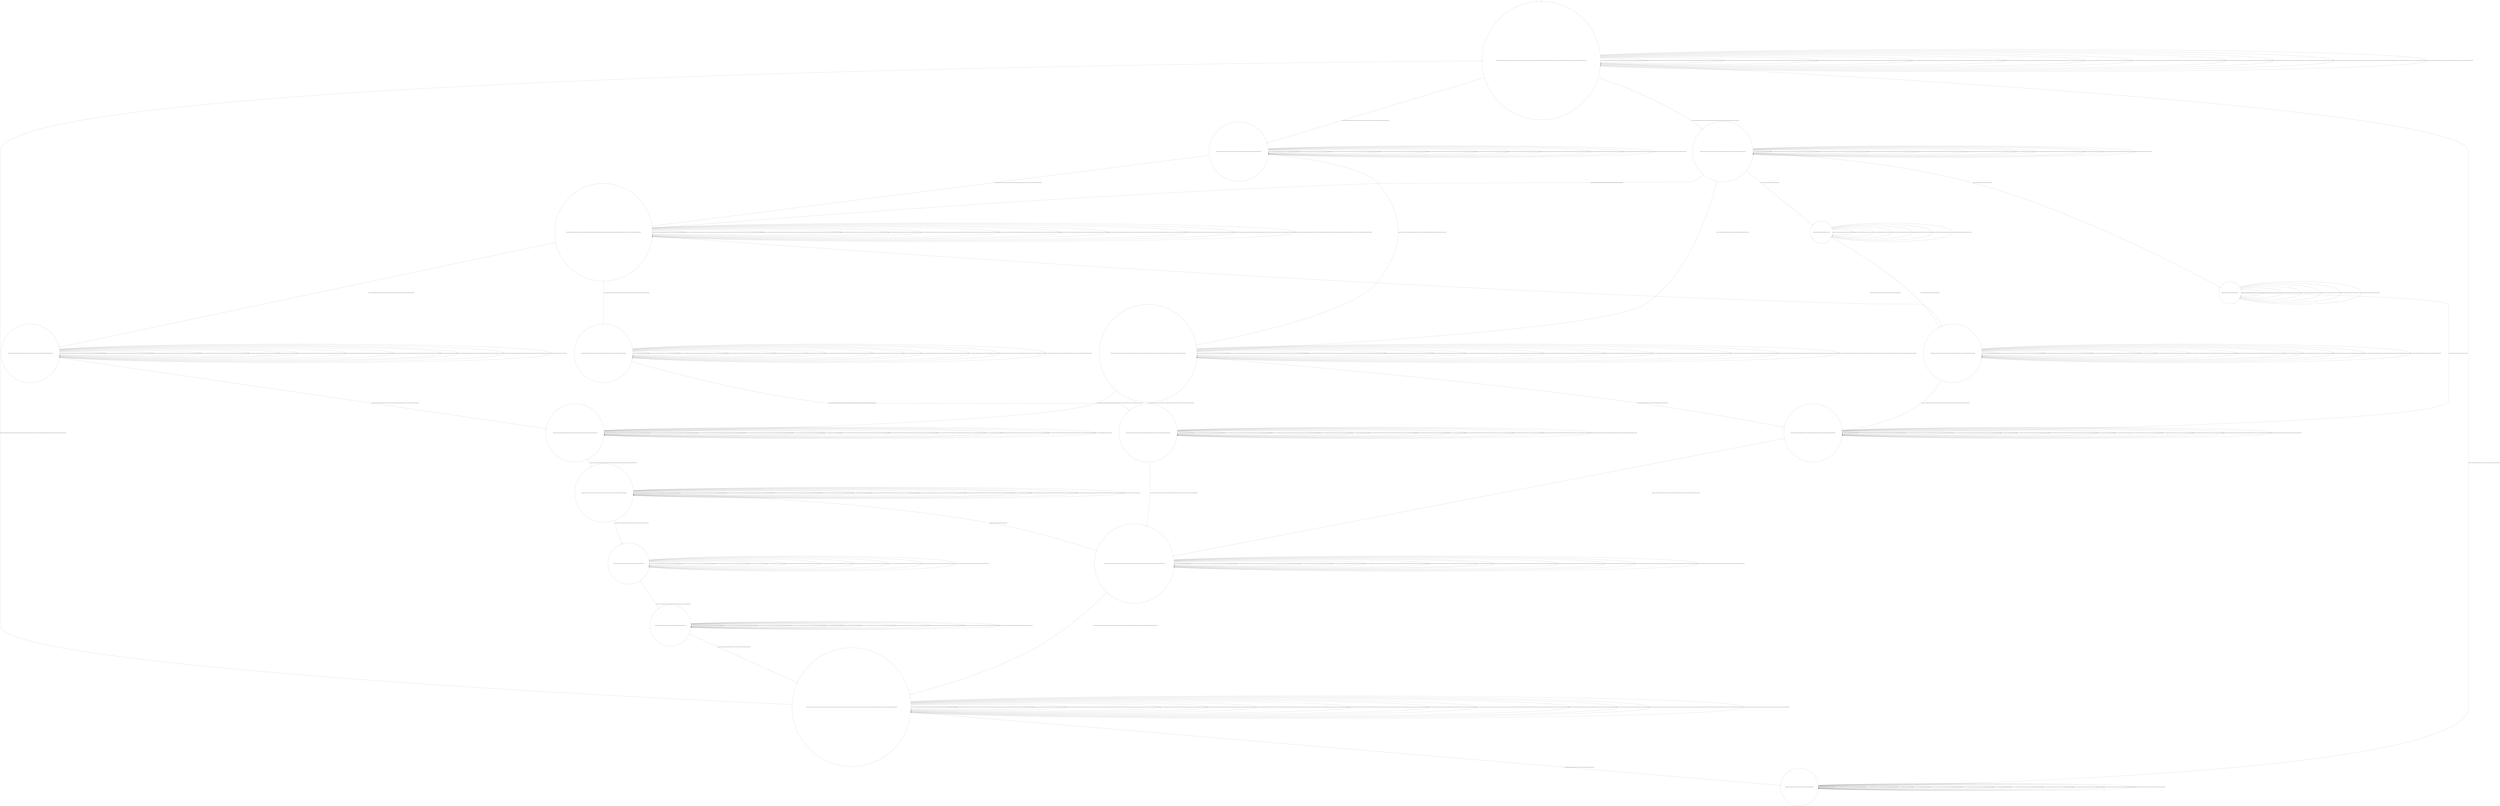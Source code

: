 digraph g {
	edge [lblstyle="above, sloped"];
	s0 [shape="circle" label="0@[((DOL and TEA and not TON and not CAP and not EUR and not COF) or (EUR and COF and not DOL and not TEA and not TON and not CAP) or (DOL and CAP and TON and not TEA and not EUR and not COF) or (EUR and CAP and TON and not DOL and not TEA and not COF) or (EUR and COF and TEA and TON and not DOL and not CAP) or (DOL and COF and TEA and CAP and TON and not EUR))]"];
	s1 [shape="circle" label="1@[((DOL and TEA and not TON and not CAP and not EUR and not COF) or (DOL and CAP and TON and not TEA and not EUR and not COF) or (DOL and COF and TEA and CAP and TON and not EUR))]"];
	s2 [shape="circle" label="2@[((EUR and COF and not DOL and not TEA and not TON and not CAP) or (EUR and CAP and TON and not DOL and not TEA and not COF) or (EUR and COF and TEA and TON and not DOL and not CAP))]"];
	s3 [shape="circle" label="3@[((DOL and TEA and not TON and not CAP and not EUR and not COF) or (DOL and CAP and TON and not TEA and not EUR and not COF) or (EUR and CAP and TON and not DOL and not TEA and not COF) or (EUR and COF and TEA and TON and not DOL and not CAP) or (DOL and COF and TEA and CAP and TON and not EUR))]"];
	s4 [shape="circle" label="4@[((DOL and TEA and not TON and not CAP and not EUR and not COF) or (DOL and CAP and TON and not TEA and not EUR and not COF) or (EUR and CAP and TON and not DOL and not TEA and not COF) or (EUR and COF and TEA and TON and not DOL and not CAP) or (DOL and COF and TEA and CAP and TON and not EUR))]"];
	s5 [shape="circle" label="5@[((EUR and COF and not DOL and not TEA and not TON and not CAP))]"];
	s6 [shape="circle" label="6@[((EUR and COF and not DOL and not TEA and not TON and not CAP))]"];
	s7 [shape="circle" label="7@[((DOL and CAP and TON and not TEA and not EUR and not COF) or (EUR and CAP and TON and not DOL and not TEA and not COF) or (DOL and COF and TEA and CAP and TON and not EUR))]"];
	s8 [shape="circle" label="8@[((EUR and COF and not DOL and not TEA and not TON and not CAP) or (EUR and COF and TEA and TON and not DOL and not CAP) or (DOL and COF and TEA and CAP and TON and not EUR))]"];
	s9 [shape="circle" label="9@[((DOL and TEA and not TON and not CAP and not EUR and not COF) or (EUR and COF and TEA and TON and not DOL and not CAP) or (DOL and COF and TEA and CAP and TON and not EUR))]"];
	s10 [shape="circle" label="10@[((DOL and CAP and TON and not TEA and not EUR and not COF) or (EUR and CAP and TON and not DOL and not TEA and not COF) or (DOL and COF and TEA and CAP and TON and not EUR))]"];
	s11 [shape="circle" label="11@[((EUR and COF and not DOL and not TEA and not TON and not CAP) or (EUR and COF and TEA and TON and not DOL and not CAP) or (DOL and COF and TEA and CAP and TON and not EUR))]"];
	s12 [shape="circle" label="12@[((DOL and TEA and not TON and not CAP and not EUR and not COF) or (EUR and COF and TEA and TON and not DOL and not CAP) or (DOL and COF and TEA and CAP and TON and not EUR))]"];
	s13 [shape="circle" label="13@[((DOL and CAP and TON and not TEA and not EUR and not COF) or (EUR and CAP and TON and not DOL and not TEA and not COF) or (DOL and COF and TEA and CAP and TON and not EUR))]"];
	s14 [shape="circle" label="14@[((DOL and TEA and not TON and not CAP and not EUR and not COF) or (EUR and COF and not DOL and not TEA and not TON and not CAP) or (EUR and COF and TEA and TON and not DOL and not CAP) or (DOL and COF and TEA and CAP and TON and not EUR))]"];
	s15 [shape="circle" label="15@[((DOL and CAP and TON and not TEA and not EUR and not COF) or (EUR and CAP and TON and not DOL and not TEA and not COF))]"];
	s16 [shape="circle" label="16@[((DOL and TEA and not TON and not CAP and not EUR and not COF) or (EUR and COF and not DOL and not TEA and not TON and not CAP) or (DOL and CAP and TON and not TEA and not EUR and not COF) or (EUR and CAP and TON and not DOL and not TEA and not COF) or (EUR and COF and TEA and TON and not DOL and not CAP) or (DOL and COF and TEA and CAP and TON and not EUR))]"];
	s17 [shape="circle" label="17@[((DOL and CAP and TON and not TEA and not EUR and not COF) or (EUR and CAP and TON and not DOL and not TEA and not COF))]"];
	s18 [shape="circle" label="18@[((EUR and COF and TEA and TON and not DOL and not CAP) or (DOL and COF and TEA and CAP and TON and not EUR))]"];
	s0 -> s0 [label="cap / nok() [((DOL and CAP and TON and not TEA and not EUR and not COF) or (EUR and CAP and TON and not DOL and not TEA and not COF) or (DOL and COF and TEA and CAP and TON and not EUR))]"];
	s0 -> s0 [label="coffee / nok() [((EUR and COF and not DOL and not TEA and not TON and not CAP) or (DOL and CAP and TON and not TEA and not EUR and not COF) or (EUR and CAP and TON and not DOL and not TEA and not COF) or (EUR and COF and TEA and TON and not DOL and not CAP) or (DOL and COF and TEA and CAP and TON and not EUR))]"];
	s0 -> s0 [label="cup_taken / nok() [((DOL and TEA and not TON and not CAP and not EUR and not COF) or (EUR and COF and not DOL and not TEA and not TON and not CAP) or (DOL and CAP and TON and not TEA and not EUR and not COF) or (EUR and CAP and TON and not DOL and not TEA and not COF) or (EUR and COF and TEA and TON and not DOL and not CAP) or (DOL and COF and TEA and CAP and TON and not EUR))]"];
	s0 -> s0 [label="display_done / nok() [((DOL and TEA and not TON and not CAP and not EUR and not COF) or (EUR and COF and not DOL and not TEA and not TON and not CAP) or (DOL and CAP and TON and not TEA and not EUR and not COF) or (EUR and CAP and TON and not DOL and not TEA and not COF) or (EUR and COF and TEA and TON and not DOL and not CAP) or (DOL and COF and TEA and CAP and TON and not EUR))]"];
	s0 -> s1 [label="dollar / ok() [((DOL and TEA and not TON and not CAP and not EUR and not COF) or (DOL and CAP and TON and not TEA and not EUR and not COF) or (DOL and COF and TEA and CAP and TON and not EUR))]"];
	s0 -> s2 [label="euro / ok() [((EUR and COF and not DOL and not TEA and not TON and not CAP) or (EUR and CAP and TON and not DOL and not TEA and not COF) or (EUR and COF and TEA and TON and not DOL and not CAP))]"];
	s0 -> s0 [label="no_sugar / nok() [((DOL and TEA and not TON and not CAP and not EUR and not COF) or (EUR and COF and not DOL and not TEA and not TON and not CAP) or (DOL and CAP and TON and not TEA and not EUR and not COF) or (EUR and CAP and TON and not DOL and not TEA and not COF) or (EUR and COF and TEA and TON and not DOL and not CAP) or (DOL and COF and TEA and CAP and TON and not EUR))]"];
	s0 -> s0 [label="pour_coffee / nok() [((EUR and COF and not DOL and not TEA and not TON and not CAP) or (DOL and CAP and TON and not TEA and not EUR and not COF) or (EUR and CAP and TON and not DOL and not TEA and not COF) or (EUR and COF and TEA and TON and not DOL and not CAP) or (DOL and COF and TEA and CAP and TON and not EUR))]"];
	s0 -> s0 [label="pour_milk / nok() [((DOL and CAP and TON and not TEA and not EUR and not COF) or (EUR and CAP and TON and not DOL and not TEA and not COF) or (DOL and COF and TEA and CAP and TON and not EUR))]"];
	s0 -> s0 [label="pour_sugar / nok() [((DOL and TEA and not TON and not CAP and not EUR and not COF) or (EUR and COF and not DOL and not TEA and not TON and not CAP) or (DOL and CAP and TON and not TEA and not EUR and not COF) or (EUR and CAP and TON and not DOL and not TEA and not COF) or (EUR and COF and TEA and TON and not DOL and not CAP) or (DOL and COF and TEA and CAP and TON and not EUR))]"];
	s0 -> s0 [label="pour_tea / nok() [((DOL and TEA and not TON and not CAP and not EUR and not COF) or (EUR and COF and TEA and TON and not DOL and not CAP) or (DOL and COF and TEA and CAP and TON and not EUR))]"];
	s0 -> s0 [label="ring / nok() [((DOL and CAP and TON and not TEA and not EUR and not COF) or (EUR and CAP and TON and not DOL and not TEA and not COF) or (EUR and COF and TEA and TON and not DOL and not CAP) or (DOL and COF and TEA and CAP and TON and not EUR))]"];
	s0 -> s0 [label="sugar / nok() [((DOL and TEA and not TON and not CAP and not EUR and not COF) or (EUR and COF and not DOL and not TEA and not TON and not CAP) or (DOL and CAP and TON and not TEA and not EUR and not COF) or (EUR and CAP and TON and not DOL and not TEA and not COF) or (EUR and COF and TEA and TON and not DOL and not CAP) or (DOL and COF and TEA and CAP and TON and not EUR))]"];
	s0 -> s0 [label="tea / nok() [((DOL and TEA and not TON and not CAP and not EUR and not COF) or (EUR and COF and TEA and TON and not DOL and not CAP) or (DOL and COF and TEA and CAP and TON and not EUR))]"];
	s1 -> s1 [label="cap / nok() [((DOL and CAP and TON and not TEA and not EUR and not COF) or (DOL and COF and TEA and CAP and TON and not EUR))]"];
	s1 -> s1 [label="coffee / nok() [((DOL and CAP and TON and not TEA and not EUR and not COF) or (DOL and COF and TEA and CAP and TON and not EUR))]"];
	s1 -> s1 [label="cup_taken / nok() [((DOL and TEA and not TON and not CAP and not EUR and not COF) or (DOL and CAP and TON and not TEA and not EUR and not COF) or (DOL and COF and TEA and CAP and TON and not EUR))]"];
	s1 -> s1 [label="display_done / nok() [((DOL and TEA and not TON and not CAP and not EUR and not COF) or (DOL and CAP and TON and not TEA and not EUR and not COF) or (DOL and COF and TEA and CAP and TON and not EUR))]"];
	s1 -> s1 [label="dollar / nok() [((DOL and TEA and not TON and not CAP and not EUR and not COF) or (DOL and CAP and TON and not TEA and not EUR and not COF) or (DOL and COF and TEA and CAP and TON and not EUR))]"];
	s1 -> s3 [label="no_sugar / ok() [((DOL and TEA and not TON and not CAP and not EUR and not COF) or (DOL and CAP and TON and not TEA and not EUR and not COF) or (DOL and COF and TEA and CAP and TON and not EUR))]"];
	s1 -> s1 [label="pour_coffee / nok() [((DOL and CAP and TON and not TEA and not EUR and not COF) or (DOL and COF and TEA and CAP and TON and not EUR))]"];
	s1 -> s1 [label="pour_milk / nok() [((DOL and CAP and TON and not TEA and not EUR and not COF) or (DOL and COF and TEA and CAP and TON and not EUR))]"];
	s1 -> s1 [label="pour_sugar / nok() [((DOL and TEA and not TON and not CAP and not EUR and not COF) or (DOL and CAP and TON and not TEA and not EUR and not COF) or (DOL and COF and TEA and CAP and TON and not EUR))]"];
	s1 -> s1 [label="pour_tea / nok() [((DOL and TEA and not TON and not CAP and not EUR and not COF) or (DOL and COF and TEA and CAP and TON and not EUR))]"];
	s1 -> s1 [label="ring / nok() [((DOL and CAP and TON and not TEA and not EUR and not COF) or (DOL and COF and TEA and CAP and TON and not EUR))]"];
	s1 -> s4 [label="sugar / ok() [((DOL and TEA and not TON and not CAP and not EUR and not COF) or (DOL and CAP and TON and not TEA and not EUR and not COF) or (DOL and COF and TEA and CAP and TON and not EUR))]"];
	s1 -> s1 [label="tea / nok() [((DOL and TEA and not TON and not CAP and not EUR and not COF) or (DOL and COF and TEA and CAP and TON and not EUR))]"];
	s2 -> s2 [label="cap / nok() [((EUR and CAP and TON and not DOL and not TEA and not COF))]"];
	s2 -> s2 [label="coffee / nok() [((EUR and COF and not DOL and not TEA and not TON and not CAP) or (EUR and CAP and TON and not DOL and not TEA and not COF) or (EUR and COF and TEA and TON and not DOL and not CAP))]"];
	s2 -> s2 [label="cup_taken / nok() [((EUR and COF and not DOL and not TEA and not TON and not CAP) or (EUR and CAP and TON and not DOL and not TEA and not COF) or (EUR and COF and TEA and TON and not DOL and not CAP))]"];
	s2 -> s2 [label="display_done / nok() [((EUR and COF and not DOL and not TEA and not TON and not CAP) or (EUR and CAP and TON and not DOL and not TEA and not COF) or (EUR and COF and TEA and TON and not DOL and not CAP))]"];
	s2 -> s2 [label="euro / nok() [((EUR and COF and not DOL and not TEA and not TON and not CAP) or (EUR and CAP and TON and not DOL and not TEA and not COF) or (EUR and COF and TEA and TON and not DOL and not CAP))]"];
	s2 -> s5 [label="no_sugar / ok() [((EUR and COF and not DOL and not TEA and not TON and not CAP))]"];
	s2 -> s3 [label="no_sugar / ok() [((EUR and CAP and TON and not DOL and not TEA and not COF) or (EUR and COF and TEA and TON and not DOL and not CAP))]"];
	s2 -> s2 [label="pour_coffee / nok() [((EUR and COF and not DOL and not TEA and not TON and not CAP) or (EUR and CAP and TON and not DOL and not TEA and not COF) or (EUR and COF and TEA and TON and not DOL and not CAP))]"];
	s2 -> s2 [label="pour_milk / nok() [((EUR and CAP and TON and not DOL and not TEA and not COF))]"];
	s2 -> s2 [label="pour_sugar / nok() [((EUR and COF and not DOL and not TEA and not TON and not CAP) or (EUR and CAP and TON and not DOL and not TEA and not COF) or (EUR and COF and TEA and TON and not DOL and not CAP))]"];
	s2 -> s2 [label="pour_tea / nok() [((EUR and COF and TEA and TON and not DOL and not CAP))]"];
	s2 -> s2 [label="ring / nok() [((EUR and CAP and TON and not DOL and not TEA and not COF) or (EUR and COF and TEA and TON and not DOL and not CAP))]"];
	s2 -> s6 [label="sugar / ok() [((EUR and COF and not DOL and not TEA and not TON and not CAP))]"];
	s2 -> s4 [label="sugar / ok() [((EUR and CAP and TON and not DOL and not TEA and not COF) or (EUR and COF and TEA and TON and not DOL and not CAP))]"];
	s2 -> s2 [label="tea / nok() [((EUR and COF and TEA and TON and not DOL and not CAP))]"];
	s3 -> s7 [label="cap / ok() [((DOL and CAP and TON and not TEA and not EUR and not COF) or (EUR and CAP and TON and not DOL and not TEA and not COF) or (DOL and COF and TEA and CAP and TON and not EUR))]"];
	s3 -> s3 [label="coffee / Ω [((DOL and CAP and TON and not TEA and not EUR and not COF) or (EUR and CAP and TON and not DOL and not TEA and not COF))]"];
	s3 -> s8 [label="coffee / ok() [((EUR and COF and TEA and TON and not DOL and not CAP) or (DOL and COF and TEA and CAP and TON and not EUR))]"];
	s3 -> s3 [label="cup_taken / nok() [((DOL and TEA and not TON and not CAP and not EUR and not COF) or (DOL and CAP and TON and not TEA and not EUR and not COF) or (EUR and CAP and TON and not DOL and not TEA and not COF) or (EUR and COF and TEA and TON and not DOL and not CAP) or (DOL and COF and TEA and CAP and TON and not EUR))]"];
	s3 -> s3 [label="display_done / nok() [((DOL and TEA and not TON and not CAP and not EUR and not COF) or (DOL and CAP and TON and not TEA and not EUR and not COF) or (EUR and CAP and TON and not DOL and not TEA and not COF) or (EUR and COF and TEA and TON and not DOL and not CAP) or (DOL and COF and TEA and CAP and TON and not EUR))]"];
	s3 -> s3 [label="dollar / nok() [((DOL and TEA and not TON and not CAP and not EUR and not COF) or (DOL and CAP and TON and not TEA and not EUR and not COF) or (DOL and COF and TEA and CAP and TON and not EUR))]"];
	s3 -> s3 [label="euro / nok() [((EUR and CAP and TON and not DOL and not TEA and not COF) or (EUR and COF and TEA and TON and not DOL and not CAP))]"];
	s3 -> s3 [label="no_sugar / nok() [((DOL and TEA and not TON and not CAP and not EUR and not COF) or (DOL and CAP and TON and not TEA and not EUR and not COF) or (EUR and CAP and TON and not DOL and not TEA and not COF) or (EUR and COF and TEA and TON and not DOL and not CAP) or (DOL and COF and TEA and CAP and TON and not EUR))]"];
	s3 -> s3 [label="pour_coffee / nok() [((DOL and CAP and TON and not TEA and not EUR and not COF) or (EUR and CAP and TON and not DOL and not TEA and not COF) or (EUR and COF and TEA and TON and not DOL and not CAP) or (DOL and COF and TEA and CAP and TON and not EUR))]"];
	s3 -> s3 [label="pour_milk / nok() [((DOL and CAP and TON and not TEA and not EUR and not COF) or (EUR and CAP and TON and not DOL and not TEA and not COF) or (DOL and COF and TEA and CAP and TON and not EUR))]"];
	s3 -> s3 [label="pour_sugar / nok() [((DOL and TEA and not TON and not CAP and not EUR and not COF) or (DOL and CAP and TON and not TEA and not EUR and not COF) or (EUR and CAP and TON and not DOL and not TEA and not COF) or (EUR and COF and TEA and TON and not DOL and not CAP) or (DOL and COF and TEA and CAP and TON and not EUR))]"];
	s3 -> s3 [label="pour_tea / nok() [((DOL and TEA and not TON and not CAP and not EUR and not COF) or (EUR and COF and TEA and TON and not DOL and not CAP) or (DOL and COF and TEA and CAP and TON and not EUR))]"];
	s3 -> s3 [label="ring / nok() [((DOL and CAP and TON and not TEA and not EUR and not COF) or (EUR and CAP and TON and not DOL and not TEA and not COF) or (EUR and COF and TEA and TON and not DOL and not CAP) or (DOL and COF and TEA and CAP and TON and not EUR))]"];
	s3 -> s3 [label="sugar / void() [((DOL and TEA and not TON and not CAP and not EUR and not COF) or (DOL and CAP and TON and not TEA and not EUR and not COF) or (EUR and CAP and TON and not DOL and not TEA and not COF) or (EUR and COF and TEA and TON and not DOL and not CAP) or (DOL and COF and TEA and CAP and TON and not EUR))]"];
	s3 -> s9 [label="tea / ok() [((DOL and TEA and not TON and not CAP and not EUR and not COF) or (EUR and COF and TEA and TON and not DOL and not CAP) or (DOL and COF and TEA and CAP and TON and not EUR))]"];
	s4 -> s10 [label="cap / ok() [((DOL and CAP and TON and not TEA and not EUR and not COF) or (EUR and CAP and TON and not DOL and not TEA and not COF) or (DOL and COF and TEA and CAP and TON and not EUR))]"];
	s4 -> s4 [label="coffee / Ω [((DOL and CAP and TON and not TEA and not EUR and not COF) or (EUR and CAP and TON and not DOL and not TEA and not COF))]"];
	s4 -> s11 [label="coffee / ok() [((EUR and COF and TEA and TON and not DOL and not CAP) or (DOL and COF and TEA and CAP and TON and not EUR))]"];
	s4 -> s4 [label="cup_taken / nok() [((DOL and TEA and not TON and not CAP and not EUR and not COF) or (DOL and CAP and TON and not TEA and not EUR and not COF) or (EUR and CAP and TON and not DOL and not TEA and not COF) or (EUR and COF and TEA and TON and not DOL and not CAP) or (DOL and COF and TEA and CAP and TON and not EUR))]"];
	s4 -> s4 [label="display_done / nok() [((DOL and TEA and not TON and not CAP and not EUR and not COF) or (DOL and CAP and TON and not TEA and not EUR and not COF) or (EUR and CAP and TON and not DOL and not TEA and not COF) or (EUR and COF and TEA and TON and not DOL and not CAP) or (DOL and COF and TEA and CAP and TON and not EUR))]"];
	s4 -> s4 [label="dollar / nok() [((DOL and TEA and not TON and not CAP and not EUR and not COF) or (DOL and CAP and TON and not TEA and not EUR and not COF) or (DOL and COF and TEA and CAP and TON and not EUR))]"];
	s4 -> s4 [label="euro / nok() [((EUR and CAP and TON and not DOL and not TEA and not COF) or (EUR and COF and TEA and TON and not DOL and not CAP))]"];
	s4 -> s4 [label="no_sugar / void() [((DOL and TEA and not TON and not CAP and not EUR and not COF) or (DOL and CAP and TON and not TEA and not EUR and not COF) or (EUR and CAP and TON and not DOL and not TEA and not COF) or (EUR and COF and TEA and TON and not DOL and not CAP) or (DOL and COF and TEA and CAP and TON and not EUR))]"];
	s4 -> s4 [label="pour_coffee / nok() [((DOL and CAP and TON and not TEA and not EUR and not COF) or (EUR and CAP and TON and not DOL and not TEA and not COF) or (EUR and COF and TEA and TON and not DOL and not CAP) or (DOL and COF and TEA and CAP and TON and not EUR))]"];
	s4 -> s4 [label="pour_milk / nok() [((DOL and CAP and TON and not TEA and not EUR and not COF) or (EUR and CAP and TON and not DOL and not TEA and not COF) or (DOL and COF and TEA and CAP and TON and not EUR))]"];
	s4 -> s4 [label="pour_sugar / nok() [((DOL and TEA and not TON and not CAP and not EUR and not COF) or (DOL and CAP and TON and not TEA and not EUR and not COF) or (EUR and CAP and TON and not DOL and not TEA and not COF) or (EUR and COF and TEA and TON and not DOL and not CAP) or (DOL and COF and TEA and CAP and TON and not EUR))]"];
	s4 -> s4 [label="pour_tea / nok() [((DOL and TEA and not TON and not CAP and not EUR and not COF) or (EUR and COF and TEA and TON and not DOL and not CAP) or (DOL and COF and TEA and CAP and TON and not EUR))]"];
	s4 -> s4 [label="ring / nok() [((DOL and CAP and TON and not TEA and not EUR and not COF) or (EUR and CAP and TON and not DOL and not TEA and not COF) or (EUR and COF and TEA and TON and not DOL and not CAP) or (DOL and COF and TEA and CAP and TON and not EUR))]"];
	s4 -> s4 [label="sugar / nok() [((DOL and TEA and not TON and not CAP and not EUR and not COF) or (DOL and CAP and TON and not TEA and not EUR and not COF) or (EUR and CAP and TON and not DOL and not TEA and not COF) or (EUR and COF and TEA and TON and not DOL and not CAP) or (DOL and COF and TEA and CAP and TON and not EUR))]"];
	s4 -> s12 [label="tea / ok() [((DOL and TEA and not TON and not CAP and not EUR and not COF) or (EUR and COF and TEA and TON and not DOL and not CAP) or (DOL and COF and TEA and CAP and TON and not EUR))]"];
	s5 -> s8 [label="coffee / ok() [((EUR and COF and not DOL and not TEA and not TON and not CAP))]"];
	s5 -> s5 [label="cup_taken / nok() [((EUR and COF and not DOL and not TEA and not TON and not CAP))]"];
	s5 -> s5 [label="display_done / nok() [((EUR and COF and not DOL and not TEA and not TON and not CAP))]"];
	s5 -> s5 [label="euro / nok() [((EUR and COF and not DOL and not TEA and not TON and not CAP))]"];
	s5 -> s5 [label="no_sugar / nok() [((EUR and COF and not DOL and not TEA and not TON and not CAP))]"];
	s5 -> s5 [label="pour_coffee / nok() [((EUR and COF and not DOL and not TEA and not TON and not CAP))]"];
	s5 -> s5 [label="pour_sugar / nok() [((EUR and COF and not DOL and not TEA and not TON and not CAP))]"];
	s5 -> s5 [label="sugar / void() [((EUR and COF and not DOL and not TEA and not TON and not CAP))]"];
	s6 -> s11 [label="coffee / ok() [((EUR and COF and not DOL and not TEA and not TON and not CAP))]"];
	s6 -> s6 [label="cup_taken / nok() [((EUR and COF and not DOL and not TEA and not TON and not CAP))]"];
	s6 -> s6 [label="display_done / nok() [((EUR and COF and not DOL and not TEA and not TON and not CAP))]"];
	s6 -> s6 [label="euro / nok() [((EUR and COF and not DOL and not TEA and not TON and not CAP))]"];
	s6 -> s6 [label="no_sugar / void() [((EUR and COF and not DOL and not TEA and not TON and not CAP))]"];
	s6 -> s6 [label="pour_coffee / nok() [((EUR and COF and not DOL and not TEA and not TON and not CAP))]"];
	s6 -> s6 [label="pour_sugar / nok() [((EUR and COF and not DOL and not TEA and not TON and not CAP))]"];
	s6 -> s6 [label="sugar / nok() [((EUR and COF and not DOL and not TEA and not TON and not CAP))]"];
	s7 -> s7 [label="cap / nok() [((DOL and CAP and TON and not TEA and not EUR and not COF) or (EUR and CAP and TON and not DOL and not TEA and not COF) or (DOL and COF and TEA and CAP and TON and not EUR))]"];
	s7 -> s7 [label="coffee / void() [((DOL and CAP and TON and not TEA and not EUR and not COF) or (EUR and CAP and TON and not DOL and not TEA and not COF) or (DOL and COF and TEA and CAP and TON and not EUR))]"];
	s7 -> s7 [label="cup_taken / nok() [((DOL and CAP and TON and not TEA and not EUR and not COF) or (EUR and CAP and TON and not DOL and not TEA and not COF) or (DOL and COF and TEA and CAP and TON and not EUR))]"];
	s7 -> s7 [label="display_done / nok() [((DOL and CAP and TON and not TEA and not EUR and not COF) or (EUR and CAP and TON and not DOL and not TEA and not COF) or (DOL and COF and TEA and CAP and TON and not EUR))]"];
	s7 -> s7 [label="dollar / nok() [((DOL and CAP and TON and not TEA and not EUR and not COF) or (DOL and COF and TEA and CAP and TON and not EUR))]"];
	s7 -> s7 [label="euro / nok() [((EUR and CAP and TON and not DOL and not TEA and not COF))]"];
	s7 -> s7 [label="no_sugar / nok() [((DOL and CAP and TON and not TEA and not EUR and not COF) or (EUR and CAP and TON and not DOL and not TEA and not COF) or (DOL and COF and TEA and CAP and TON and not EUR))]"];
	s7 -> s7 [label="pour_coffee / nok() [((DOL and CAP and TON and not TEA and not EUR and not COF) or (EUR and CAP and TON and not DOL and not TEA and not COF) or (DOL and COF and TEA and CAP and TON and not EUR))]"];
	s7 -> s13 [label="pour_milk / ok() [((DOL and CAP and TON and not TEA and not EUR and not COF) or (EUR and CAP and TON and not DOL and not TEA and not COF) or (DOL and COF and TEA and CAP and TON and not EUR))]"];
	s7 -> s7 [label="pour_sugar / nok() [((DOL and CAP and TON and not TEA and not EUR and not COF) or (EUR and CAP and TON and not DOL and not TEA and not COF) or (DOL and COF and TEA and CAP and TON and not EUR))]"];
	s7 -> s7 [label="pour_tea / nok() [((DOL and COF and TEA and CAP and TON and not EUR))]"];
	s7 -> s7 [label="ring / nok() [((DOL and CAP and TON and not TEA and not EUR and not COF) or (EUR and CAP and TON and not DOL and not TEA and not COF) or (DOL and COF and TEA and CAP and TON and not EUR))]"];
	s7 -> s7 [label="sugar / nok() [((DOL and CAP and TON and not TEA and not EUR and not COF) or (EUR and CAP and TON and not DOL and not TEA and not COF) or (DOL and COF and TEA and CAP and TON and not EUR))]"];
	s7 -> s7 [label="tea / void() [((DOL and COF and TEA and CAP and TON and not EUR))]"];
	s8 -> s8 [label="cap / void() [((DOL and COF and TEA and CAP and TON and not EUR))]"];
	s8 -> s8 [label="coffee / nok() [((EUR and COF and not DOL and not TEA and not TON and not CAP) or (EUR and COF and TEA and TON and not DOL and not CAP) or (DOL and COF and TEA and CAP and TON and not EUR))]"];
	s8 -> s8 [label="cup_taken / nok() [((EUR and COF and not DOL and not TEA and not TON and not CAP) or (EUR and COF and TEA and TON and not DOL and not CAP) or (DOL and COF and TEA and CAP and TON and not EUR))]"];
	s8 -> s8 [label="display_done / nok() [((EUR and COF and not DOL and not TEA and not TON and not CAP) or (EUR and COF and TEA and TON and not DOL and not CAP) or (DOL and COF and TEA and CAP and TON and not EUR))]"];
	s8 -> s8 [label="dollar / nok() [((DOL and COF and TEA and CAP and TON and not EUR))]"];
	s8 -> s8 [label="euro / nok() [((EUR and COF and not DOL and not TEA and not TON and not CAP) or (EUR and COF and TEA and TON and not DOL and not CAP))]"];
	s8 -> s8 [label="no_sugar / nok() [((EUR and COF and not DOL and not TEA and not TON and not CAP) or (EUR and COF and TEA and TON and not DOL and not CAP) or (DOL and COF and TEA and CAP and TON and not EUR))]"];
	s8 -> s14 [label="pour_coffee / ok() [((EUR and COF and not DOL and not TEA and not TON and not CAP) or (EUR and COF and TEA and TON and not DOL and not CAP) or (DOL and COF and TEA and CAP and TON and not EUR))]"];
	s8 -> s8 [label="pour_milk / nok() [((DOL and COF and TEA and CAP and TON and not EUR))]"];
	s8 -> s8 [label="pour_sugar / nok() [((EUR and COF and not DOL and not TEA and not TON and not CAP) or (EUR and COF and TEA and TON and not DOL and not CAP) or (DOL and COF and TEA and CAP and TON and not EUR))]"];
	s8 -> s8 [label="pour_tea / nok() [((EUR and COF and TEA and TON and not DOL and not CAP) or (DOL and COF and TEA and CAP and TON and not EUR))]"];
	s8 -> s8 [label="ring / nok() [((EUR and COF and TEA and TON and not DOL and not CAP) or (DOL and COF and TEA and CAP and TON and not EUR))]"];
	s8 -> s8 [label="sugar / nok() [((EUR and COF and not DOL and not TEA and not TON and not CAP) or (EUR and COF and TEA and TON and not DOL and not CAP) or (DOL and COF and TEA and CAP and TON and not EUR))]"];
	s8 -> s8 [label="tea / void() [((EUR and COF and TEA and TON and not DOL and not CAP) or (DOL and COF and TEA and CAP and TON and not EUR))]"];
	s9 -> s9 [label="cap / void() [((DOL and COF and TEA and CAP and TON and not EUR))]"];
	s9 -> s9 [label="coffee / void() [((EUR and COF and TEA and TON and not DOL and not CAP) or (DOL and COF and TEA and CAP and TON and not EUR))]"];
	s9 -> s9 [label="cup_taken / nok() [((DOL and TEA and not TON and not CAP and not EUR and not COF) or (EUR and COF and TEA and TON and not DOL and not CAP) or (DOL and COF and TEA and CAP and TON and not EUR))]"];
	s9 -> s9 [label="display_done / nok() [((DOL and TEA and not TON and not CAP and not EUR and not COF) or (EUR and COF and TEA and TON and not DOL and not CAP) or (DOL and COF and TEA and CAP and TON and not EUR))]"];
	s9 -> s9 [label="dollar / nok() [((DOL and TEA and not TON and not CAP and not EUR and not COF) or (DOL and COF and TEA and CAP and TON and not EUR))]"];
	s9 -> s9 [label="euro / nok() [((EUR and COF and TEA and TON and not DOL and not CAP))]"];
	s9 -> s9 [label="no_sugar / nok() [((DOL and TEA and not TON and not CAP and not EUR and not COF) or (EUR and COF and TEA and TON and not DOL and not CAP) or (DOL and COF and TEA and CAP and TON and not EUR))]"];
	s9 -> s9 [label="pour_coffee / nok() [((EUR and COF and TEA and TON and not DOL and not CAP) or (DOL and COF and TEA and CAP and TON and not EUR))]"];
	s9 -> s9 [label="pour_milk / nok() [((DOL and COF and TEA and CAP and TON and not EUR))]"];
	s9 -> s9 [label="pour_sugar / nok() [((DOL and TEA and not TON and not CAP and not EUR and not COF) or (EUR and COF and TEA and TON and not DOL and not CAP) or (DOL and COF and TEA and CAP and TON and not EUR))]"];
	s9 -> s14 [label="pour_tea / ok() [((DOL and TEA and not TON and not CAP and not EUR and not COF) or (EUR and COF and TEA and TON and not DOL and not CAP) or (DOL and COF and TEA and CAP and TON and not EUR))]"];
	s9 -> s9 [label="ring / nok() [((EUR and COF and TEA and TON and not DOL and not CAP) or (DOL and COF and TEA and CAP and TON and not EUR))]"];
	s9 -> s9 [label="sugar / nok() [((DOL and TEA and not TON and not CAP and not EUR and not COF) or (EUR and COF and TEA and TON and not DOL and not CAP) or (DOL and COF and TEA and CAP and TON and not EUR))]"];
	s9 -> s9 [label="tea / nok() [((DOL and TEA and not TON and not CAP and not EUR and not COF) or (EUR and COF and TEA and TON and not DOL and not CAP) or (DOL and COF and TEA and CAP and TON and not EUR))]"];
	s10 -> s10 [label="cap / nok() [((DOL and CAP and TON and not TEA and not EUR and not COF) or (EUR and CAP and TON and not DOL and not TEA and not COF) or (DOL and COF and TEA and CAP and TON and not EUR))]"];
	s10 -> s10 [label="coffee / void() [((DOL and CAP and TON and not TEA and not EUR and not COF) or (EUR and CAP and TON and not DOL and not TEA and not COF) or (DOL and COF and TEA and CAP and TON and not EUR))]"];
	s10 -> s10 [label="cup_taken / nok() [((DOL and CAP and TON and not TEA and not EUR and not COF) or (EUR and CAP and TON and not DOL and not TEA and not COF) or (DOL and COF and TEA and CAP and TON and not EUR))]"];
	s10 -> s10 [label="display_done / nok() [((DOL and CAP and TON and not TEA and not EUR and not COF) or (EUR and CAP and TON and not DOL and not TEA and not COF) or (DOL and COF and TEA and CAP and TON and not EUR))]"];
	s10 -> s10 [label="dollar / nok() [((DOL and CAP and TON and not TEA and not EUR and not COF) or (DOL and COF and TEA and CAP and TON and not EUR))]"];
	s10 -> s10 [label="euro / nok() [((EUR and CAP and TON and not DOL and not TEA and not COF))]"];
	s10 -> s10 [label="no_sugar / nok() [((DOL and CAP and TON and not TEA and not EUR and not COF) or (EUR and CAP and TON and not DOL and not TEA and not COF) or (DOL and COF and TEA and CAP and TON and not EUR))]"];
	s10 -> s10 [label="pour_coffee / nok() [((DOL and CAP and TON and not TEA and not EUR and not COF) or (EUR and CAP and TON and not DOL and not TEA and not COF) or (DOL and COF and TEA and CAP and TON and not EUR))]"];
	s10 -> s10 [label="pour_milk / nok() [((DOL and CAP and TON and not TEA and not EUR and not COF) or (EUR and CAP and TON and not DOL and not TEA and not COF) or (DOL and COF and TEA and CAP and TON and not EUR))]"];
	s10 -> s7 [label="pour_sugar / ok() [((DOL and CAP and TON and not TEA and not EUR and not COF) or (EUR and CAP and TON and not DOL and not TEA and not COF) or (DOL and COF and TEA and CAP and TON and not EUR))]"];
	s10 -> s10 [label="pour_tea / nok() [((DOL and COF and TEA and CAP and TON and not EUR))]"];
	s10 -> s10 [label="ring / nok() [((DOL and CAP and TON and not TEA and not EUR and not COF) or (EUR and CAP and TON and not DOL and not TEA and not COF) or (DOL and COF and TEA and CAP and TON and not EUR))]"];
	s10 -> s10 [label="sugar / nok() [((DOL and CAP and TON and not TEA and not EUR and not COF) or (EUR and CAP and TON and not DOL and not TEA and not COF) or (DOL and COF and TEA and CAP and TON and not EUR))]"];
	s10 -> s10 [label="tea / void() [((DOL and COF and TEA and CAP and TON and not EUR))]"];
	s11 -> s11 [label="cap / void() [((DOL and COF and TEA and CAP and TON and not EUR))]"];
	s11 -> s11 [label="coffee / nok() [((EUR and COF and not DOL and not TEA and not TON and not CAP) or (EUR and COF and TEA and TON and not DOL and not CAP) or (DOL and COF and TEA and CAP and TON and not EUR))]"];
	s11 -> s11 [label="cup_taken / nok() [((EUR and COF and not DOL and not TEA and not TON and not CAP) or (EUR and COF and TEA and TON and not DOL and not CAP) or (DOL and COF and TEA and CAP and TON and not EUR))]"];
	s11 -> s11 [label="display_done / nok() [((EUR and COF and not DOL and not TEA and not TON and not CAP) or (EUR and COF and TEA and TON and not DOL and not CAP) or (DOL and COF and TEA and CAP and TON and not EUR))]"];
	s11 -> s11 [label="dollar / nok() [((DOL and COF and TEA and CAP and TON and not EUR))]"];
	s11 -> s11 [label="euro / nok() [((EUR and COF and not DOL and not TEA and not TON and not CAP) or (EUR and COF and TEA and TON and not DOL and not CAP))]"];
	s11 -> s11 [label="no_sugar / nok() [((EUR and COF and not DOL and not TEA and not TON and not CAP) or (EUR and COF and TEA and TON and not DOL and not CAP) or (DOL and COF and TEA and CAP and TON and not EUR))]"];
	s11 -> s11 [label="pour_coffee / nok() [((EUR and COF and not DOL and not TEA and not TON and not CAP) or (EUR and COF and TEA and TON and not DOL and not CAP) or (DOL and COF and TEA and CAP and TON and not EUR))]"];
	s11 -> s11 [label="pour_milk / nok() [((DOL and COF and TEA and CAP and TON and not EUR))]"];
	s11 -> s8 [label="pour_sugar / ok() [((EUR and COF and not DOL and not TEA and not TON and not CAP) or (EUR and COF and TEA and TON and not DOL and not CAP) or (DOL and COF and TEA and CAP and TON and not EUR))]"];
	s11 -> s11 [label="pour_tea / nok() [((EUR and COF and TEA and TON and not DOL and not CAP) or (DOL and COF and TEA and CAP and TON and not EUR))]"];
	s11 -> s11 [label="ring / nok() [((EUR and COF and TEA and TON and not DOL and not CAP) or (DOL and COF and TEA and CAP and TON and not EUR))]"];
	s11 -> s11 [label="sugar / nok() [((EUR and COF and not DOL and not TEA and not TON and not CAP) or (EUR and COF and TEA and TON and not DOL and not CAP) or (DOL and COF and TEA and CAP and TON and not EUR))]"];
	s11 -> s11 [label="tea / void() [((EUR and COF and TEA and TON and not DOL and not CAP) or (DOL and COF and TEA and CAP and TON and not EUR))]"];
	s12 -> s12 [label="cap / void() [((DOL and COF and TEA and CAP and TON and not EUR))]"];
	s12 -> s12 [label="coffee / void() [((EUR and COF and TEA and TON and not DOL and not CAP) or (DOL and COF and TEA and CAP and TON and not EUR))]"];
	s12 -> s12 [label="cup_taken / nok() [((DOL and TEA and not TON and not CAP and not EUR and not COF) or (EUR and COF and TEA and TON and not DOL and not CAP) or (DOL and COF and TEA and CAP and TON and not EUR))]"];
	s12 -> s12 [label="display_done / nok() [((DOL and TEA and not TON and not CAP and not EUR and not COF) or (EUR and COF and TEA and TON and not DOL and not CAP) or (DOL and COF and TEA and CAP and TON and not EUR))]"];
	s12 -> s12 [label="dollar / nok() [((DOL and TEA and not TON and not CAP and not EUR and not COF) or (DOL and COF and TEA and CAP and TON and not EUR))]"];
	s12 -> s12 [label="euro / nok() [((EUR and COF and TEA and TON and not DOL and not CAP))]"];
	s12 -> s12 [label="no_sugar / nok() [((DOL and TEA and not TON and not CAP and not EUR and not COF) or (EUR and COF and TEA and TON and not DOL and not CAP) or (DOL and COF and TEA and CAP and TON and not EUR))]"];
	s12 -> s12 [label="pour_coffee / nok() [((EUR and COF and TEA and TON and not DOL and not CAP) or (DOL and COF and TEA and CAP and TON and not EUR))]"];
	s12 -> s12 [label="pour_milk / nok() [((DOL and COF and TEA and CAP and TON and not EUR))]"];
	s12 -> s9 [label="pour_sugar / ok() [((DOL and TEA and not TON and not CAP and not EUR and not COF) or (EUR and COF and TEA and TON and not DOL and not CAP) or (DOL and COF and TEA and CAP and TON and not EUR))]"];
	s12 -> s12 [label="pour_tea / nok() [((DOL and TEA and not TON and not CAP and not EUR and not COF) or (EUR and COF and TEA and TON and not DOL and not CAP) or (DOL and COF and TEA and CAP and TON and not EUR))]"];
	s12 -> s12 [label="ring / nok() [((EUR and COF and TEA and TON and not DOL and not CAP) or (DOL and COF and TEA and CAP and TON and not EUR))]"];
	s12 -> s12 [label="sugar / nok() [((DOL and TEA and not TON and not CAP and not EUR and not COF) or (EUR and COF and TEA and TON and not DOL and not CAP) or (DOL and COF and TEA and CAP and TON and not EUR))]"];
	s12 -> s12 [label="tea / nok() [((DOL and TEA and not TON and not CAP and not EUR and not COF) or (EUR and COF and TEA and TON and not DOL and not CAP) or (DOL and COF and TEA and CAP and TON and not EUR))]"];
	s13 -> s13 [label="cap / nok() [((DOL and CAP and TON and not TEA and not EUR and not COF) or (EUR and CAP and TON and not DOL and not TEA and not COF) or (DOL and COF and TEA and CAP and TON and not EUR))]"];
	s13 -> s13 [label="coffee / nok() [((DOL and CAP and TON and not TEA and not EUR and not COF) or (EUR and CAP and TON and not DOL and not TEA and not COF) or (DOL and COF and TEA and CAP and TON and not EUR))]"];
	s13 -> s13 [label="cup_taken / nok() [((DOL and CAP and TON and not TEA and not EUR and not COF) or (EUR and CAP and TON and not DOL and not TEA and not COF) or (DOL and COF and TEA and CAP and TON and not EUR))]"];
	s13 -> s13 [label="display_done / nok() [((DOL and CAP and TON and not TEA and not EUR and not COF) or (EUR and CAP and TON and not DOL and not TEA and not COF) or (DOL and COF and TEA and CAP and TON and not EUR))]"];
	s13 -> s13 [label="dollar / nok() [((DOL and CAP and TON and not TEA and not EUR and not COF) or (DOL and COF and TEA and CAP and TON and not EUR))]"];
	s13 -> s13 [label="euro / nok() [((EUR and CAP and TON and not DOL and not TEA and not COF))]"];
	s13 -> s13 [label="no_sugar / nok() [((DOL and CAP and TON and not TEA and not EUR and not COF) or (EUR and CAP and TON and not DOL and not TEA and not COF) or (DOL and COF and TEA and CAP and TON and not EUR))]"];
	s13 -> s14 [label="pour_coffee / ok() [((DOL and COF and TEA and CAP and TON and not EUR))]"];
	s13 -> s15 [label="pour_coffee / ok() [((DOL and CAP and TON and not TEA and not EUR and not COF) or (EUR and CAP and TON and not DOL and not TEA and not COF))]"];
	s13 -> s13 [label="pour_milk / nok() [((DOL and CAP and TON and not TEA and not EUR and not COF) or (EUR and CAP and TON and not DOL and not TEA and not COF) or (DOL and COF and TEA and CAP and TON and not EUR))]"];
	s13 -> s13 [label="pour_sugar / nok() [((DOL and CAP and TON and not TEA and not EUR and not COF) or (EUR and CAP and TON and not DOL and not TEA and not COF) or (DOL and COF and TEA and CAP and TON and not EUR))]"];
	s13 -> s13 [label="pour_tea / nok() [((DOL and COF and TEA and CAP and TON and not EUR))]"];
	s13 -> s13 [label="ring / nok() [((DOL and CAP and TON and not TEA and not EUR and not COF) or (EUR and CAP and TON and not DOL and not TEA and not COF) or (DOL and COF and TEA and CAP and TON and not EUR))]"];
	s13 -> s13 [label="sugar / nok() [((DOL and CAP and TON and not TEA and not EUR and not COF) or (EUR and CAP and TON and not DOL and not TEA and not COF) or (DOL and COF and TEA and CAP and TON and not EUR))]"];
	s13 -> s13 [label="tea / nok() [((DOL and COF and TEA and CAP and TON and not EUR))]"];
	s14 -> s14 [label="cap / nok() [((DOL and COF and TEA and CAP and TON and not EUR))]"];
	s14 -> s14 [label="coffee / nok() [((EUR and COF and not DOL and not TEA and not TON and not CAP) or (EUR and COF and TEA and TON and not DOL and not CAP) or (DOL and COF and TEA and CAP and TON and not EUR))]"];
	s14 -> s14 [label="cup_taken / nok() [((DOL and TEA and not TON and not CAP and not EUR and not COF) or (EUR and COF and not DOL and not TEA and not TON and not CAP) or (EUR and COF and TEA and TON and not DOL and not CAP) or (DOL and COF and TEA and CAP and TON and not EUR))]"];
	s14 -> s16 [label="display_done / ok() [((DOL and TEA and not TON and not CAP and not EUR and not COF) or (EUR and COF and not DOL and not TEA and not TON and not CAP) or (EUR and COF and TEA and TON and not DOL and not CAP) or (DOL and COF and TEA and CAP and TON and not EUR))]"];
	s14 -> s14 [label="dollar / nok() [((DOL and TEA and not TON and not CAP and not EUR and not COF) or (DOL and COF and TEA and CAP and TON and not EUR))]"];
	s14 -> s14 [label="euro / nok() [((EUR and COF and not DOL and not TEA and not TON and not CAP) or (EUR and COF and TEA and TON and not DOL and not CAP))]"];
	s14 -> s14 [label="no_sugar / nok() [((DOL and TEA and not TON and not CAP and not EUR and not COF) or (EUR and COF and not DOL and not TEA and not TON and not CAP) or (EUR and COF and TEA and TON and not DOL and not CAP) or (DOL and COF and TEA and CAP and TON and not EUR))]"];
	s14 -> s14 [label="pour_coffee / nok() [((EUR and COF and not DOL and not TEA and not TON and not CAP) or (EUR and COF and TEA and TON and not DOL and not CAP) or (DOL and COF and TEA and CAP and TON and not EUR))]"];
	s14 -> s14 [label="pour_milk / nok() [((DOL and COF and TEA and CAP and TON and not EUR))]"];
	s14 -> s14 [label="pour_sugar / nok() [((DOL and TEA and not TON and not CAP and not EUR and not COF) or (EUR and COF and not DOL and not TEA and not TON and not CAP) or (EUR and COF and TEA and TON and not DOL and not CAP) or (DOL and COF and TEA and CAP and TON and not EUR))]"];
	s14 -> s14 [label="pour_tea / nok() [((DOL and TEA and not TON and not CAP and not EUR and not COF) or (EUR and COF and TEA and TON and not DOL and not CAP) or (DOL and COF and TEA and CAP and TON and not EUR))]"];
	s14 -> s14 [label="ring / nok() [((EUR and COF and TEA and TON and not DOL and not CAP) or (DOL and COF and TEA and CAP and TON and not EUR))]"];
	s14 -> s14 [label="sugar / nok() [((DOL and TEA and not TON and not CAP and not EUR and not COF) or (EUR and COF and not DOL and not TEA and not TON and not CAP) or (EUR and COF and TEA and TON and not DOL and not CAP) or (DOL and COF and TEA and CAP and TON and not EUR))]"];
	s14 -> s14 [label="tea / nok() [((DOL and TEA and not TON and not CAP and not EUR and not COF) or (EUR and COF and TEA and TON and not DOL and not CAP) or (DOL and COF and TEA and CAP and TON and not EUR))]"];
	s15 -> s15 [label="cap / nok() [((DOL and CAP and TON and not TEA and not EUR and not COF) or (EUR and CAP and TON and not DOL and not TEA and not COF))]"];
	s15 -> s15 [label="coffee / nok() [((DOL and CAP and TON and not TEA and not EUR and not COF) or (EUR and CAP and TON and not DOL and not TEA and not COF))]"];
	s15 -> s15 [label="cup_taken / nok() [((DOL and CAP and TON and not TEA and not EUR and not COF) or (EUR and CAP and TON and not DOL and not TEA and not COF))]"];
	s15 -> s17 [label="display_done / ok() [((DOL and CAP and TON and not TEA and not EUR and not COF) or (EUR and CAP and TON and not DOL and not TEA and not COF))]"];
	s15 -> s15 [label="dollar / nok() [((DOL and CAP and TON and not TEA and not EUR and not COF))]"];
	s15 -> s15 [label="euro / nok() [((EUR and CAP and TON and not DOL and not TEA and not COF))]"];
	s15 -> s15 [label="no_sugar / nok() [((DOL and CAP and TON and not TEA and not EUR and not COF) or (EUR and CAP and TON and not DOL and not TEA and not COF))]"];
	s15 -> s15 [label="pour_coffee / nok() [((DOL and CAP and TON and not TEA and not EUR and not COF) or (EUR and CAP and TON and not DOL and not TEA and not COF))]"];
	s15 -> s15 [label="pour_milk / nok() [((DOL and CAP and TON and not TEA and not EUR and not COF) or (EUR and CAP and TON and not DOL and not TEA and not COF))]"];
	s15 -> s15 [label="pour_sugar / nok() [((DOL and CAP and TON and not TEA and not EUR and not COF) or (EUR and CAP and TON and not DOL and not TEA and not COF))]"];
	s15 -> s15 [label="ring / nok() [((DOL and CAP and TON and not TEA and not EUR and not COF) or (EUR and CAP and TON and not DOL and not TEA and not COF))]"];
	s15 -> s15 [label="sugar / nok() [((DOL and CAP and TON and not TEA and not EUR and not COF) or (EUR and CAP and TON and not DOL and not TEA and not COF))]"];
	s16 -> s16 [label="cap / nok() [((DOL and CAP and TON and not TEA and not EUR and not COF) or (EUR and CAP and TON and not DOL and not TEA and not COF) or (DOL and COF and TEA and CAP and TON and not EUR))]"];
	s16 -> s16 [label="coffee / nok() [((EUR and COF and not DOL and not TEA and not TON and not CAP) or (DOL and CAP and TON and not TEA and not EUR and not COF) or (EUR and CAP and TON and not DOL and not TEA and not COF) or (EUR and COF and TEA and TON and not DOL and not CAP) or (DOL and COF and TEA and CAP and TON and not EUR))]"];
	s16 -> s0 [label="cup_taken / ok() [((DOL and TEA and not TON and not CAP and not EUR and not COF) or (EUR and COF and not DOL and not TEA and not TON and not CAP) or (DOL and CAP and TON and not TEA and not EUR and not COF) or (EUR and CAP and TON and not DOL and not TEA and not COF))]"];
	s16 -> s16 [label="cup_taken / nok() [((EUR and COF and TEA and TON and not DOL and not CAP) or (DOL and COF and TEA and CAP and TON and not EUR))]"];
	s16 -> s16 [label="display_done / nok() [((DOL and TEA and not TON and not CAP and not EUR and not COF) or (EUR and COF and not DOL and not TEA and not TON and not CAP) or (DOL and CAP and TON and not TEA and not EUR and not COF) or (EUR and CAP and TON and not DOL and not TEA and not COF) or (EUR and COF and TEA and TON and not DOL and not CAP) or (DOL and COF and TEA and CAP and TON and not EUR))]"];
	s16 -> s16 [label="dollar / nok() [((DOL and TEA and not TON and not CAP and not EUR and not COF) or (DOL and CAP and TON and not TEA and not EUR and not COF) or (DOL and COF and TEA and CAP and TON and not EUR))]"];
	s16 -> s16 [label="euro / nok() [((EUR and COF and not DOL and not TEA and not TON and not CAP) or (EUR and CAP and TON and not DOL and not TEA and not COF) or (EUR and COF and TEA and TON and not DOL and not CAP))]"];
	s16 -> s16 [label="no_sugar / nok() [((DOL and TEA and not TON and not CAP and not EUR and not COF) or (EUR and COF and not DOL and not TEA and not TON and not CAP) or (DOL and CAP and TON and not TEA and not EUR and not COF) or (EUR and CAP and TON and not DOL and not TEA and not COF) or (EUR and COF and TEA and TON and not DOL and not CAP) or (DOL and COF and TEA and CAP and TON and not EUR))]"];
	s16 -> s16 [label="pour_coffee / nok() [((EUR and COF and not DOL and not TEA and not TON and not CAP) or (DOL and CAP and TON and not TEA and not EUR and not COF) or (EUR and CAP and TON and not DOL and not TEA and not COF) or (EUR and COF and TEA and TON and not DOL and not CAP) or (DOL and COF and TEA and CAP and TON and not EUR))]"];
	s16 -> s16 [label="pour_milk / nok() [((DOL and CAP and TON and not TEA and not EUR and not COF) or (EUR and CAP and TON and not DOL and not TEA and not COF) or (DOL and COF and TEA and CAP and TON and not EUR))]"];
	s16 -> s16 [label="pour_sugar / nok() [((DOL and TEA and not TON and not CAP and not EUR and not COF) or (EUR and COF and not DOL and not TEA and not TON and not CAP) or (DOL and CAP and TON and not TEA and not EUR and not COF) or (EUR and CAP and TON and not DOL and not TEA and not COF) or (EUR and COF and TEA and TON and not DOL and not CAP) or (DOL and COF and TEA and CAP and TON and not EUR))]"];
	s16 -> s16 [label="pour_tea / nok() [((DOL and TEA and not TON and not CAP and not EUR and not COF) or (EUR and COF and TEA and TON and not DOL and not CAP) or (DOL and COF and TEA and CAP and TON and not EUR))]"];
	s16 -> s16 [label="ring / nok() [((DOL and CAP and TON and not TEA and not EUR and not COF) or (EUR and CAP and TON and not DOL and not TEA and not COF))]"];
	s16 -> s18 [label="ring / ok() [((EUR and COF and TEA and TON and not DOL and not CAP) or (DOL and COF and TEA and CAP and TON and not EUR))]"];
	s16 -> s16 [label="sugar / nok() [((DOL and TEA and not TON and not CAP and not EUR and not COF) or (EUR and COF and not DOL and not TEA and not TON and not CAP) or (DOL and CAP and TON and not TEA and not EUR and not COF) or (EUR and CAP and TON and not DOL and not TEA and not COF) or (EUR and COF and TEA and TON and not DOL and not CAP) or (DOL and COF and TEA and CAP and TON and not EUR))]"];
	s16 -> s16 [label="tea / nok() [((DOL and TEA and not TON and not CAP and not EUR and not COF) or (EUR and COF and TEA and TON and not DOL and not CAP) or (DOL and COF and TEA and CAP and TON and not EUR))]"];
	s17 -> s17 [label="cap / nok() [((DOL and CAP and TON and not TEA and not EUR and not COF) or (EUR and CAP and TON and not DOL and not TEA and not COF))]"];
	s17 -> s17 [label="coffee / nok() [((DOL and CAP and TON and not TEA and not EUR and not COF) or (EUR and CAP and TON and not DOL and not TEA and not COF))]"];
	s17 -> s17 [label="cup_taken / nok() [((DOL and CAP and TON and not TEA and not EUR and not COF) or (EUR and CAP and TON and not DOL and not TEA and not COF))]"];
	s17 -> s17 [label="display_done / nok() [((DOL and CAP and TON and not TEA and not EUR and not COF) or (EUR and CAP and TON and not DOL and not TEA and not COF))]"];
	s17 -> s17 [label="dollar / nok() [((DOL and CAP and TON and not TEA and not EUR and not COF))]"];
	s17 -> s17 [label="euro / nok() [((EUR and CAP and TON and not DOL and not TEA and not COF))]"];
	s17 -> s17 [label="no_sugar / nok() [((DOL and CAP and TON and not TEA and not EUR and not COF) or (EUR and CAP and TON and not DOL and not TEA and not COF))]"];
	s17 -> s17 [label="pour_coffee / nok() [((DOL and CAP and TON and not TEA and not EUR and not COF) or (EUR and CAP and TON and not DOL and not TEA and not COF))]"];
	s17 -> s17 [label="pour_milk / nok() [((DOL and CAP and TON and not TEA and not EUR and not COF) or (EUR and CAP and TON and not DOL and not TEA and not COF))]"];
	s17 -> s17 [label="pour_sugar / nok() [((DOL and CAP and TON and not TEA and not EUR and not COF) or (EUR and CAP and TON and not DOL and not TEA and not COF))]"];
	s17 -> s16 [label="ring / ok() [((DOL and CAP and TON and not TEA and not EUR and not COF) or (EUR and CAP and TON and not DOL and not TEA and not COF))]"];
	s17 -> s17 [label="sugar / nok() [((DOL and CAP and TON and not TEA and not EUR and not COF) or (EUR and CAP and TON and not DOL and not TEA and not COF))]"];
	s18 -> s18 [label="cap / nok() [((DOL and COF and TEA and CAP and TON and not EUR))]"];
	s18 -> s18 [label="coffee / nok() [((EUR and COF and TEA and TON and not DOL and not CAP) or (DOL and COF and TEA and CAP and TON and not EUR))]"];
	s18 -> s0 [label="cup_taken / ok() [((EUR and COF and TEA and TON and not DOL and not CAP) or (DOL and COF and TEA and CAP and TON and not EUR))]"];
	s18 -> s18 [label="display_done / nok() [((EUR and COF and TEA and TON and not DOL and not CAP) or (DOL and COF and TEA and CAP and TON and not EUR))]"];
	s18 -> s18 [label="dollar / nok() [((DOL and COF and TEA and CAP and TON and not EUR))]"];
	s18 -> s18 [label="euro / nok() [((EUR and COF and TEA and TON and not DOL and not CAP))]"];
	s18 -> s18 [label="no_sugar / nok() [((EUR and COF and TEA and TON and not DOL and not CAP) or (DOL and COF and TEA and CAP and TON and not EUR))]"];
	s18 -> s18 [label="pour_coffee / nok() [((EUR and COF and TEA and TON and not DOL and not CAP) or (DOL and COF and TEA and CAP and TON and not EUR))]"];
	s18 -> s18 [label="pour_milk / nok() [((DOL and COF and TEA and CAP and TON and not EUR))]"];
	s18 -> s18 [label="pour_sugar / nok() [((EUR and COF and TEA and TON and not DOL and not CAP) or (DOL and COF and TEA and CAP and TON and not EUR))]"];
	s18 -> s18 [label="pour_tea / nok() [((EUR and COF and TEA and TON and not DOL and not CAP) or (DOL and COF and TEA and CAP and TON and not EUR))]"];
	s18 -> s18 [label="ring / nok() [((EUR and COF and TEA and TON and not DOL and not CAP) or (DOL and COF and TEA and CAP and TON and not EUR))]"];
	s18 -> s18 [label="sugar / nok() [((EUR and COF and TEA and TON and not DOL and not CAP) or (DOL and COF and TEA and CAP and TON and not EUR))]"];
	s18 -> s18 [label="tea / nok() [((EUR and COF and TEA and TON and not DOL and not CAP) or (DOL and COF and TEA and CAP and TON and not EUR))]"];
	__start0 [label="" shape="none" width="0" height="0"];
	__start0 -> s0;
}
